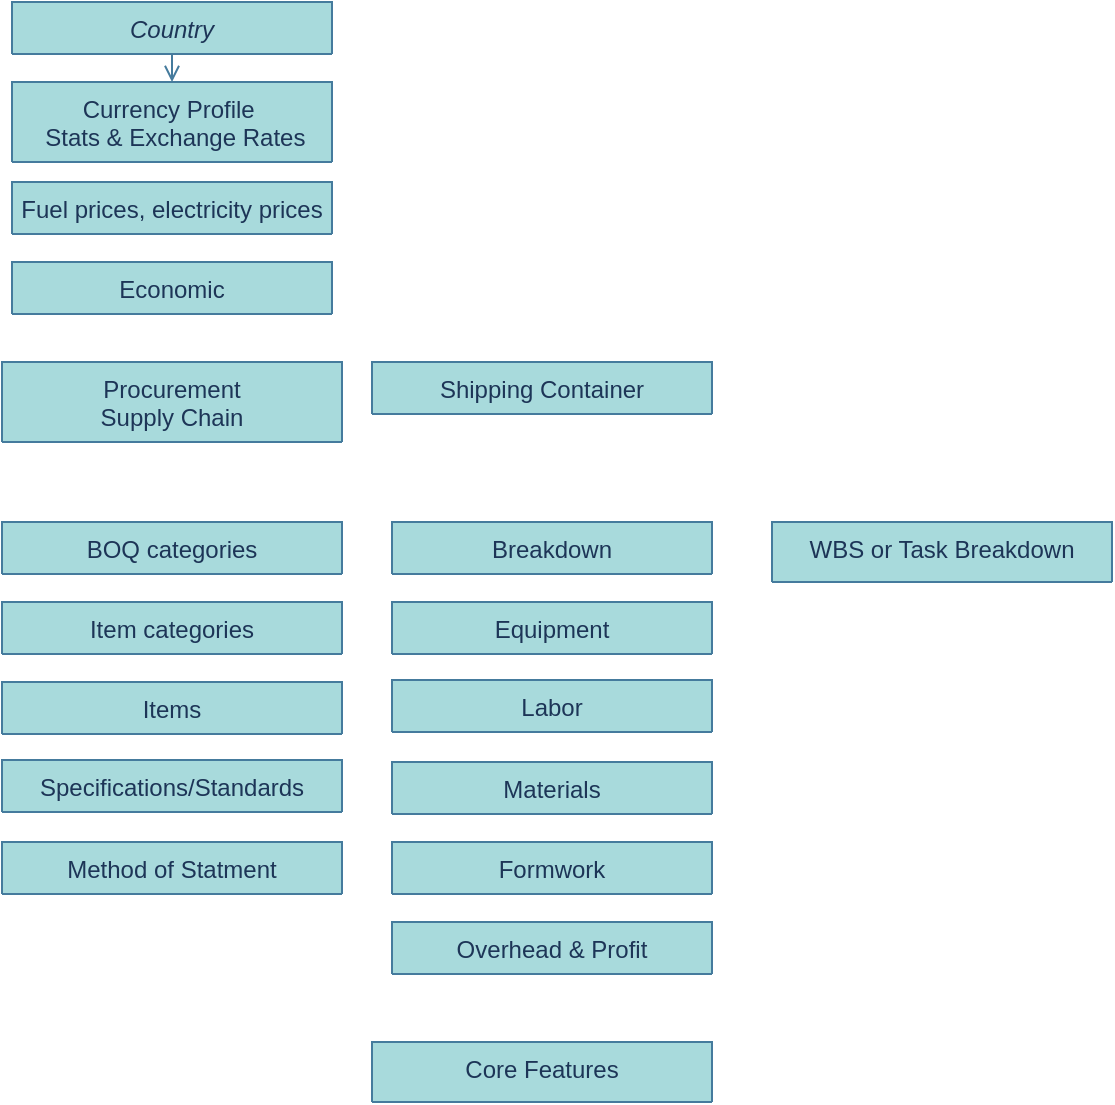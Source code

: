 <mxfile version="27.0.6">
  <diagram id="C5RBs43oDa-KdzZeNtuy" name="Page-1">
    <mxGraphModel dx="768" dy="675" grid="1" gridSize="10" guides="1" tooltips="1" connect="1" arrows="1" fold="1" page="1" pageScale="1" pageWidth="827" pageHeight="1169" math="0" shadow="0" adaptiveColors="auto">
      <root>
        <mxCell id="WIyWlLk6GJQsqaUBKTNV-0" />
        <mxCell id="WIyWlLk6GJQsqaUBKTNV-1" parent="WIyWlLk6GJQsqaUBKTNV-0" />
        <mxCell id="zkfFHV4jXpPFQw0GAbJ--0" value="Country" style="swimlane;fontStyle=2;align=center;verticalAlign=top;childLayout=stackLayout;horizontal=1;startSize=26;horizontalStack=0;resizeParent=1;resizeLast=0;collapsible=1;marginBottom=0;rounded=0;shadow=0;strokeWidth=1;labelBackgroundColor=none;fillColor=#A8DADC;strokeColor=#457B9D;fontColor=#1D3557;" parent="WIyWlLk6GJQsqaUBKTNV-1" vertex="1" collapsed="1">
          <mxGeometry x="10" y="20" width="160" height="26" as="geometry">
            <mxRectangle x="10" y="20" width="160" height="164" as="alternateBounds" />
          </mxGeometry>
        </mxCell>
        <mxCell id="zkfFHV4jXpPFQw0GAbJ--1" value="Counrty" style="text;align=left;verticalAlign=top;spacingLeft=4;spacingRight=4;overflow=hidden;rotatable=0;points=[[0,0.5],[1,0.5]];portConstraint=eastwest;labelBackgroundColor=none;fontColor=#1D3557;" parent="zkfFHV4jXpPFQw0GAbJ--0" vertex="1">
          <mxGeometry y="26" width="160" height="26" as="geometry" />
        </mxCell>
        <mxCell id="zkfFHV4jXpPFQw0GAbJ--2" value="Currency" style="text;align=left;verticalAlign=top;spacingLeft=4;spacingRight=4;overflow=hidden;rotatable=0;points=[[0,0.5],[1,0.5]];portConstraint=eastwest;rounded=0;shadow=0;html=0;labelBackgroundColor=none;fontColor=#1D3557;" parent="zkfFHV4jXpPFQw0GAbJ--0" vertex="1">
          <mxGeometry y="52" width="160" height="26" as="geometry" />
        </mxCell>
        <mxCell id="zkfFHV4jXpPFQw0GAbJ--6" value="Method of Statment" style="swimlane;fontStyle=0;align=center;verticalAlign=top;childLayout=stackLayout;horizontal=1;startSize=26;horizontalStack=0;resizeParent=1;resizeLast=0;collapsible=1;marginBottom=0;rounded=0;shadow=0;strokeWidth=1;labelBackgroundColor=none;fillColor=#A8DADC;strokeColor=#457B9D;fontColor=#1D3557;" parent="WIyWlLk6GJQsqaUBKTNV-1" vertex="1" collapsed="1">
          <mxGeometry x="5" y="440" width="170" height="26" as="geometry">
            <mxRectangle x="430" y="520" width="160" height="138" as="alternateBounds" />
          </mxGeometry>
        </mxCell>
        <mxCell id="zkfFHV4jXpPFQw0GAbJ--13" value="Shipping Container" style="swimlane;fontStyle=0;align=center;verticalAlign=top;childLayout=stackLayout;horizontal=1;startSize=26;horizontalStack=0;resizeParent=1;resizeLast=0;collapsible=1;marginBottom=0;rounded=0;shadow=0;strokeWidth=1;labelBackgroundColor=none;fillColor=#A8DADC;strokeColor=#457B9D;fontColor=#1D3557;" parent="WIyWlLk6GJQsqaUBKTNV-1" vertex="1" collapsed="1">
          <mxGeometry x="190" y="200" width="170" height="26" as="geometry">
            <mxRectangle x="60" y="320" width="160" height="70" as="alternateBounds" />
          </mxGeometry>
        </mxCell>
        <mxCell id="zkfFHV4jXpPFQw0GAbJ--14" value="Shipping Container Dimensions" style="text;align=left;verticalAlign=top;spacingLeft=4;spacingRight=4;overflow=hidden;rotatable=0;points=[[0,0.5],[1,0.5]];portConstraint=eastwest;labelBackgroundColor=none;fontColor=#1D3557;" parent="zkfFHV4jXpPFQw0GAbJ--13" vertex="1">
          <mxGeometry y="26" width="160" height="26" as="geometry" />
        </mxCell>
        <mxCell id="zkfFHV4jXpPFQw0GAbJ--17" value="Currency Profile &#xa; Stats &amp; Exchange Rates" style="swimlane;fontStyle=0;align=center;verticalAlign=top;childLayout=stackLayout;horizontal=1;startSize=40;horizontalStack=0;resizeParent=1;resizeLast=0;collapsible=1;marginBottom=0;rounded=0;shadow=0;strokeWidth=1;labelBackgroundColor=none;fillColor=#A8DADC;strokeColor=#457B9D;fontColor=#1D3557;" parent="WIyWlLk6GJQsqaUBKTNV-1" vertex="1" collapsed="1">
          <mxGeometry x="10" y="60" width="160" height="40" as="geometry">
            <mxRectangle x="500" y="30" width="250" height="320" as="alternateBounds" />
          </mxGeometry>
        </mxCell>
        <mxCell id="zkfFHV4jXpPFQw0GAbJ--19" value="Currency" style="text;align=left;verticalAlign=top;spacingLeft=4;spacingRight=4;overflow=hidden;rotatable=0;points=[[0,0.5],[1,0.5]];portConstraint=eastwest;rounded=0;shadow=0;html=0;labelBackgroundColor=none;fontColor=#1D3557;" parent="zkfFHV4jXpPFQw0GAbJ--17" vertex="1">
          <mxGeometry y="26" width="250" height="26" as="geometry" />
        </mxCell>
        <mxCell id="zkfFHV4jXpPFQw0GAbJ--20" value="ISO Code" style="text;align=left;verticalAlign=top;spacingLeft=4;spacingRight=4;overflow=hidden;rotatable=0;points=[[0,0.5],[1,0.5]];portConstraint=eastwest;rounded=0;shadow=0;html=0;labelBackgroundColor=none;fontColor=#1D3557;" parent="zkfFHV4jXpPFQw0GAbJ--17" vertex="1">
          <mxGeometry y="52" width="250" height="26" as="geometry" />
        </mxCell>
        <mxCell id="zkfFHV4jXpPFQw0GAbJ--21" value="Symbol" style="text;align=left;verticalAlign=top;spacingLeft=4;spacingRight=4;overflow=hidden;rotatable=0;points=[[0,0.5],[1,0.5]];portConstraint=eastwest;rounded=0;shadow=0;html=0;labelBackgroundColor=none;fontColor=#1D3557;" parent="zkfFHV4jXpPFQw0GAbJ--17" vertex="1">
          <mxGeometry y="78" width="250" height="26" as="geometry" />
        </mxCell>
        <mxCell id="zkfFHV4jXpPFQw0GAbJ--22" value="Minor Unit" style="text;align=left;verticalAlign=top;spacingLeft=4;spacingRight=4;overflow=hidden;rotatable=0;points=[[0,0.5],[1,0.5]];portConstraint=eastwest;rounded=0;shadow=0;html=0;labelBackgroundColor=none;fontColor=#1D3557;" parent="zkfFHV4jXpPFQw0GAbJ--17" vertex="1">
          <mxGeometry y="104" width="250" height="26" as="geometry" />
        </mxCell>
        <mxCell id="zkfFHV4jXpPFQw0GAbJ--24" value="Minor Unit Symbol" style="text;align=left;verticalAlign=top;spacingLeft=4;spacingRight=4;overflow=hidden;rotatable=0;points=[[0,0.5],[1,0.5]];portConstraint=eastwest;labelBackgroundColor=none;fontColor=#1D3557;" parent="zkfFHV4jXpPFQw0GAbJ--17" vertex="1">
          <mxGeometry y="130" width="250" height="26" as="geometry" />
        </mxCell>
        <mxCell id="zkfFHV4jXpPFQw0GAbJ--26" value="" style="endArrow=open;shadow=0;strokeWidth=1;rounded=0;curved=0;endFill=1;edgeStyle=elbowEdgeStyle;elbow=vertical;labelBackgroundColor=none;fontColor=default;strokeColor=#457B9D;" parent="WIyWlLk6GJQsqaUBKTNV-1" source="zkfFHV4jXpPFQw0GAbJ--0" target="zkfFHV4jXpPFQw0GAbJ--17" edge="1">
          <mxGeometry x="0.5" y="41" relative="1" as="geometry">
            <mxPoint x="380" y="192" as="sourcePoint" />
            <mxPoint x="540" y="192" as="targetPoint" />
            <mxPoint x="-40" y="32" as="offset" />
          </mxGeometry>
        </mxCell>
        <mxCell id="aaRjvadRW2Z5je6XpcE3-6" value="Item categories" style="swimlane;fontStyle=0;align=center;verticalAlign=top;childLayout=stackLayout;horizontal=1;startSize=26;horizontalStack=0;resizeParent=1;resizeLast=0;collapsible=1;marginBottom=0;rounded=0;shadow=0;strokeWidth=1;labelBackgroundColor=none;fillColor=#A8DADC;strokeColor=#457B9D;fontColor=#1D3557;" vertex="1" collapsed="1" parent="WIyWlLk6GJQsqaUBKTNV-1">
          <mxGeometry x="5" y="320" width="170" height="26" as="geometry">
            <mxRectangle x="30" y="480" width="200" height="360" as="alternateBounds" />
          </mxGeometry>
        </mxCell>
        <mxCell id="aaRjvadRW2Z5je6XpcE3-7" value="Demolition" style="text;align=left;verticalAlign=top;spacingLeft=4;spacingRight=4;overflow=hidden;rotatable=0;points=[[0,0.5],[1,0.5]];portConstraint=eastwest;labelBackgroundColor=none;fontColor=#1D3557;" vertex="1" parent="aaRjvadRW2Z5je6XpcE3-6">
          <mxGeometry y="26" width="200" height="26" as="geometry" />
        </mxCell>
        <mxCell id="aaRjvadRW2Z5je6XpcE3-8" value="Site Clearance" style="text;align=left;verticalAlign=top;spacingLeft=4;spacingRight=4;overflow=hidden;rotatable=0;points=[[0,0.5],[1,0.5]];portConstraint=eastwest;labelBackgroundColor=none;fontColor=#1D3557;" vertex="1" parent="aaRjvadRW2Z5je6XpcE3-6">
          <mxGeometry y="52" width="200" height="26" as="geometry" />
        </mxCell>
        <mxCell id="aaRjvadRW2Z5je6XpcE3-9" value="In Situ Concrete" style="text;align=left;verticalAlign=top;spacingLeft=4;spacingRight=4;overflow=hidden;rotatable=0;points=[[0,0.5],[1,0.5]];portConstraint=eastwest;labelBackgroundColor=none;fontColor=#1D3557;" vertex="1" parent="aaRjvadRW2Z5je6XpcE3-6">
          <mxGeometry y="78" width="200" height="26" as="geometry" />
        </mxCell>
        <mxCell id="aaRjvadRW2Z5je6XpcE3-10" value="Concrete Ancillaries" style="text;align=left;verticalAlign=top;spacingLeft=4;spacingRight=4;overflow=hidden;rotatable=0;points=[[0,0.5],[1,0.5]];portConstraint=eastwest;labelBackgroundColor=none;fontColor=#1D3557;" vertex="1" parent="aaRjvadRW2Z5je6XpcE3-6">
          <mxGeometry y="104" width="200" height="26" as="geometry" />
        </mxCell>
        <mxCell id="aaRjvadRW2Z5je6XpcE3-11" value="Precast Concrete" style="text;align=left;verticalAlign=top;spacingLeft=4;spacingRight=4;overflow=hidden;rotatable=0;points=[[0,0.5],[1,0.5]];portConstraint=eastwest;labelBackgroundColor=none;fontColor=#1D3557;" vertex="1" parent="aaRjvadRW2Z5je6XpcE3-6">
          <mxGeometry y="130" width="200" height="26" as="geometry" />
        </mxCell>
        <mxCell id="aaRjvadRW2Z5je6XpcE3-12" value="Pipework - Pipes" style="text;align=left;verticalAlign=top;spacingLeft=4;spacingRight=4;overflow=hidden;rotatable=0;points=[[0,0.5],[1,0.5]];portConstraint=eastwest;labelBackgroundColor=none;fontColor=#1D3557;" vertex="1" parent="aaRjvadRW2Z5je6XpcE3-6">
          <mxGeometry y="156" width="200" height="26" as="geometry" />
        </mxCell>
        <mxCell id="aaRjvadRW2Z5je6XpcE3-13" value="Pipework - Fittings and Valves" style="text;align=left;verticalAlign=top;spacingLeft=4;spacingRight=4;overflow=hidden;rotatable=0;points=[[0,0.5],[1,0.5]];portConstraint=eastwest;labelBackgroundColor=none;fontColor=#1D3557;" vertex="1" parent="aaRjvadRW2Z5je6XpcE3-6">
          <mxGeometry y="182" width="200" height="26" as="geometry" />
        </mxCell>
        <mxCell id="aaRjvadRW2Z5je6XpcE3-14" value="Breakdown" style="swimlane;fontStyle=0;align=center;verticalAlign=top;childLayout=stackLayout;horizontal=1;startSize=26;horizontalStack=0;resizeParent=1;resizeLast=0;collapsible=1;marginBottom=0;rounded=0;shadow=0;strokeWidth=1;labelBackgroundColor=none;fillColor=#A8DADC;strokeColor=#457B9D;fontColor=#1D3557;" vertex="1" collapsed="1" parent="WIyWlLk6GJQsqaUBKTNV-1">
          <mxGeometry x="200" y="280" width="160" height="26" as="geometry">
            <mxRectangle x="600" y="480" width="200" height="360" as="alternateBounds" />
          </mxGeometry>
        </mxCell>
        <mxCell id="aaRjvadRW2Z5je6XpcE3-15" value="التكلفة المباشرة" style="text;align=left;verticalAlign=top;spacingLeft=4;spacingRight=4;overflow=hidden;rotatable=0;points=[[0,0.5],[1,0.5]];portConstraint=eastwest;labelBackgroundColor=none;fontColor=#1D3557;" vertex="1" parent="aaRjvadRW2Z5je6XpcE3-14">
          <mxGeometry y="26" width="200" height="26" as="geometry" />
        </mxCell>
        <mxCell id="aaRjvadRW2Z5je6XpcE3-16" value="التكلفة الغير مباشرة" style="text;align=left;verticalAlign=top;spacingLeft=4;spacingRight=4;overflow=hidden;rotatable=0;points=[[0,0.5],[1,0.5]];portConstraint=eastwest;labelBackgroundColor=none;fontColor=#1D3557;" vertex="1" parent="aaRjvadRW2Z5je6XpcE3-14">
          <mxGeometry y="52" width="200" height="26" as="geometry" />
        </mxCell>
        <mxCell id="aaRjvadRW2Z5je6XpcE3-17" value="المخاطر" style="text;align=left;verticalAlign=top;spacingLeft=4;spacingRight=4;overflow=hidden;rotatable=0;points=[[0,0.5],[1,0.5]];portConstraint=eastwest;labelBackgroundColor=none;fontColor=#1D3557;" vertex="1" parent="aaRjvadRW2Z5je6XpcE3-14">
          <mxGeometry y="78" width="200" height="26" as="geometry" />
        </mxCell>
        <mxCell id="aaRjvadRW2Z5je6XpcE3-18" value="الارباح" style="text;align=left;verticalAlign=top;spacingLeft=4;spacingRight=4;overflow=hidden;rotatable=0;points=[[0,0.5],[1,0.5]];portConstraint=eastwest;labelBackgroundColor=none;fontColor=#1D3557;" vertex="1" parent="aaRjvadRW2Z5je6XpcE3-14">
          <mxGeometry y="104" width="200" height="26" as="geometry" />
        </mxCell>
        <mxCell id="aaRjvadRW2Z5je6XpcE3-19" value="الضرائب والاستقطاعات" style="text;align=left;verticalAlign=top;spacingLeft=4;spacingRight=4;overflow=hidden;rotatable=0;points=[[0,0.5],[1,0.5]];portConstraint=eastwest;labelBackgroundColor=none;fontColor=#1D3557;" vertex="1" parent="aaRjvadRW2Z5je6XpcE3-14">
          <mxGeometry y="130" width="200" height="26" as="geometry" />
        </mxCell>
        <mxCell id="aaRjvadRW2Z5je6XpcE3-23" value="Items" style="swimlane;fontStyle=0;align=center;verticalAlign=top;childLayout=stackLayout;horizontal=1;startSize=26;horizontalStack=0;resizeParent=1;resizeLast=0;collapsible=1;marginBottom=0;rounded=0;shadow=0;strokeWidth=1;labelBackgroundColor=none;fillColor=#A8DADC;strokeColor=#457B9D;fontColor=#1D3557;" vertex="1" collapsed="1" parent="WIyWlLk6GJQsqaUBKTNV-1">
          <mxGeometry x="5" y="360" width="170" height="26" as="geometry">
            <mxRectangle x="245" y="480" width="160" height="150" as="alternateBounds" />
          </mxGeometry>
        </mxCell>
        <mxCell id="aaRjvadRW2Z5je6XpcE3-57" value="Item Number" style="text;align=left;verticalAlign=top;spacingLeft=4;spacingRight=4;overflow=hidden;rotatable=0;points=[[0,0.5],[1,0.5]];portConstraint=eastwest;labelBackgroundColor=none;fontColor=#1D3557;" vertex="1" parent="aaRjvadRW2Z5je6XpcE3-23">
          <mxGeometry y="26" width="160" height="26" as="geometry" />
        </mxCell>
        <mxCell id="aaRjvadRW2Z5je6XpcE3-58" value="Description" style="text;align=left;verticalAlign=top;spacingLeft=4;spacingRight=4;overflow=hidden;rotatable=0;points=[[0,0.5],[1,0.5]];portConstraint=eastwest;labelBackgroundColor=none;fontColor=#1D3557;" vertex="1" parent="aaRjvadRW2Z5je6XpcE3-23">
          <mxGeometry y="52" width="160" height="26" as="geometry" />
        </mxCell>
        <mxCell id="aaRjvadRW2Z5je6XpcE3-59" value="Unit of Measure" style="text;align=left;verticalAlign=top;spacingLeft=4;spacingRight=4;overflow=hidden;rotatable=0;points=[[0,0.5],[1,0.5]];portConstraint=eastwest;labelBackgroundColor=none;fontColor=#1D3557;" vertex="1" parent="aaRjvadRW2Z5je6XpcE3-23">
          <mxGeometry y="78" width="160" height="26" as="geometry" />
        </mxCell>
        <mxCell id="aaRjvadRW2Z5je6XpcE3-25" value="Fuel prices, electricity prices" style="swimlane;fontStyle=0;align=center;verticalAlign=top;childLayout=stackLayout;horizontal=1;startSize=26;horizontalStack=0;resizeParent=1;resizeLast=0;collapsible=1;marginBottom=0;rounded=0;shadow=0;strokeWidth=1;labelBackgroundColor=none;fillColor=#A8DADC;strokeColor=#457B9D;fontColor=#1D3557;" vertex="1" collapsed="1" parent="WIyWlLk6GJQsqaUBKTNV-1">
          <mxGeometry x="10" y="110" width="160" height="26" as="geometry">
            <mxRectangle x="490" y="20" width="220" height="190" as="alternateBounds" />
          </mxGeometry>
        </mxCell>
        <mxCell id="aaRjvadRW2Z5je6XpcE3-26" value="Gasoline prices" style="text;align=left;verticalAlign=top;spacingLeft=4;spacingRight=4;overflow=hidden;rotatable=0;points=[[0,0.5],[1,0.5]];portConstraint=eastwest;labelBackgroundColor=none;fontColor=#1D3557;" vertex="1" parent="aaRjvadRW2Z5je6XpcE3-25">
          <mxGeometry y="26" width="220" height="26" as="geometry" />
        </mxCell>
        <mxCell id="aaRjvadRW2Z5je6XpcE3-27" value="Diesel prices" style="text;align=left;verticalAlign=top;spacingLeft=4;spacingRight=4;overflow=hidden;rotatable=0;points=[[0,0.5],[1,0.5]];portConstraint=eastwest;labelBackgroundColor=none;fontColor=#1D3557;" vertex="1" parent="aaRjvadRW2Z5je6XpcE3-25">
          <mxGeometry y="52" width="220" height="26" as="geometry" />
        </mxCell>
        <mxCell id="aaRjvadRW2Z5je6XpcE3-28" value="Kerosene prices" style="text;align=left;verticalAlign=top;spacingLeft=4;spacingRight=4;overflow=hidden;rotatable=0;points=[[0,0.5],[1,0.5]];portConstraint=eastwest;labelBackgroundColor=none;fontColor=#1D3557;" vertex="1" parent="aaRjvadRW2Z5je6XpcE3-25">
          <mxGeometry y="78" width="220" height="26" as="geometry" />
        </mxCell>
        <mxCell id="aaRjvadRW2Z5je6XpcE3-29" value="Gasoline prices" style="text;align=left;verticalAlign=top;spacingLeft=4;spacingRight=4;overflow=hidden;rotatable=0;points=[[0,0.5],[1,0.5]];portConstraint=eastwest;labelBackgroundColor=none;fontColor=#1D3557;" vertex="1" parent="aaRjvadRW2Z5je6XpcE3-25">
          <mxGeometry y="104" width="220" height="26" as="geometry" />
        </mxCell>
        <mxCell id="aaRjvadRW2Z5je6XpcE3-30" value="Electricity prices per kWh - Households" style="text;align=left;verticalAlign=top;spacingLeft=4;spacingRight=4;overflow=hidden;rotatable=0;points=[[0,0.5],[1,0.5]];portConstraint=eastwest;labelBackgroundColor=none;fontColor=#1D3557;" vertex="1" parent="aaRjvadRW2Z5je6XpcE3-25">
          <mxGeometry y="130" width="220" height="26" as="geometry" />
        </mxCell>
        <mxCell id="aaRjvadRW2Z5je6XpcE3-31" value="Electricity prices per kWh - Business" style="text;align=left;verticalAlign=top;spacingLeft=4;spacingRight=4;overflow=hidden;rotatable=0;points=[[0,0.5],[1,0.5]];portConstraint=eastwest;labelBackgroundColor=none;fontColor=#1D3557;" vertex="1" parent="aaRjvadRW2Z5je6XpcE3-25">
          <mxGeometry y="156" width="220" height="26" as="geometry" />
        </mxCell>
        <mxCell id="aaRjvadRW2Z5je6XpcE3-32" value="Economic" style="swimlane;fontStyle=0;align=center;verticalAlign=top;childLayout=stackLayout;horizontal=1;startSize=26;horizontalStack=0;resizeParent=1;resizeLast=0;collapsible=1;marginBottom=0;rounded=0;shadow=0;strokeWidth=1;labelBackgroundColor=none;fillColor=#A8DADC;strokeColor=#457B9D;fontColor=#1D3557;" vertex="1" collapsed="1" parent="WIyWlLk6GJQsqaUBKTNV-1">
          <mxGeometry x="10" y="150" width="160" height="26" as="geometry">
            <mxRectangle x="190" y="60" width="160" height="160" as="alternateBounds" />
          </mxGeometry>
        </mxCell>
        <mxCell id="aaRjvadRW2Z5je6XpcE3-33" value="investing" style="text;align=left;verticalAlign=top;spacingLeft=4;spacingRight=4;overflow=hidden;rotatable=0;points=[[0,0.5],[1,0.5]];portConstraint=eastwest;labelBackgroundColor=none;fontColor=#1D3557;" vertex="1" parent="aaRjvadRW2Z5je6XpcE3-32">
          <mxGeometry y="26" width="160" height="26" as="geometry" />
        </mxCell>
        <mxCell id="aaRjvadRW2Z5je6XpcE3-34" value="معدلات الفائدة" style="text;align=left;verticalAlign=top;spacingLeft=4;spacingRight=4;overflow=hidden;rotatable=0;points=[[0,0.5],[1,0.5]];portConstraint=eastwest;labelBackgroundColor=none;fontColor=#1D3557;" vertex="1" parent="aaRjvadRW2Z5je6XpcE3-32">
          <mxGeometry y="52" width="160" height="26" as="geometry" />
        </mxCell>
        <mxCell id="aaRjvadRW2Z5je6XpcE3-35" value=" Inflation Rates" style="text;align=left;verticalAlign=top;spacingLeft=4;spacingRight=4;overflow=hidden;rotatable=0;points=[[0,0.5],[1,0.5]];portConstraint=eastwest;labelBackgroundColor=none;fontColor=#1D3557;" vertex="1" parent="aaRjvadRW2Z5je6XpcE3-32">
          <mxGeometry y="78" width="160" height="26" as="geometry" />
        </mxCell>
        <mxCell id="aaRjvadRW2Z5je6XpcE3-36" value="الذهب" style="text;align=left;verticalAlign=top;spacingLeft=4;spacingRight=4;overflow=hidden;rotatable=0;points=[[0,0.5],[1,0.5]];portConstraint=eastwest;labelBackgroundColor=none;fontColor=#1D3557;" vertex="1" parent="aaRjvadRW2Z5je6XpcE3-32">
          <mxGeometry y="104" width="160" height="26" as="geometry" />
        </mxCell>
        <mxCell id="aaRjvadRW2Z5je6XpcE3-37" value="Equipment" style="swimlane;fontStyle=0;align=center;verticalAlign=top;childLayout=stackLayout;horizontal=1;startSize=26;horizontalStack=0;resizeParent=1;resizeLast=0;collapsible=1;marginBottom=0;rounded=0;shadow=0;strokeWidth=1;labelBackgroundColor=none;fillColor=#A8DADC;strokeColor=#457B9D;fontColor=#1D3557;" vertex="1" collapsed="1" parent="WIyWlLk6GJQsqaUBKTNV-1">
          <mxGeometry x="200" y="320" width="160" height="26" as="geometry">
            <mxRectangle x="280" y="330" width="160" height="70" as="alternateBounds" />
          </mxGeometry>
        </mxCell>
        <mxCell id="aaRjvadRW2Z5je6XpcE3-39" value="Formwork" style="swimlane;fontStyle=0;align=center;verticalAlign=top;childLayout=stackLayout;horizontal=1;startSize=26;horizontalStack=0;resizeParent=1;resizeLast=0;collapsible=1;marginBottom=0;rounded=0;shadow=0;strokeWidth=1;labelBackgroundColor=none;fillColor=#A8DADC;strokeColor=#457B9D;fontColor=#1D3557;" vertex="1" collapsed="1" parent="WIyWlLk6GJQsqaUBKTNV-1">
          <mxGeometry x="200" y="440" width="160" height="26" as="geometry">
            <mxRectangle x="460" y="290" width="160" height="70" as="alternateBounds" />
          </mxGeometry>
        </mxCell>
        <mxCell id="aaRjvadRW2Z5je6XpcE3-40" value="Labor" style="swimlane;fontStyle=0;align=center;verticalAlign=top;childLayout=stackLayout;horizontal=1;startSize=26;horizontalStack=0;resizeParent=1;resizeLast=0;collapsible=1;marginBottom=0;rounded=0;shadow=0;strokeWidth=1;labelBackgroundColor=none;fillColor=#A8DADC;strokeColor=#457B9D;fontColor=#1D3557;" vertex="1" collapsed="1" parent="WIyWlLk6GJQsqaUBKTNV-1">
          <mxGeometry x="200" y="359" width="160" height="26" as="geometry">
            <mxRectangle x="600" y="560" width="160" height="70" as="alternateBounds" />
          </mxGeometry>
        </mxCell>
        <mxCell id="aaRjvadRW2Z5je6XpcE3-41" value="Materials" style="swimlane;fontStyle=0;align=center;verticalAlign=top;childLayout=stackLayout;horizontal=1;startSize=26;horizontalStack=0;resizeParent=1;resizeLast=0;collapsible=1;marginBottom=0;rounded=0;shadow=0;strokeWidth=1;labelBackgroundColor=none;fillColor=#A8DADC;strokeColor=#457B9D;fontColor=#1D3557;" vertex="1" collapsed="1" parent="WIyWlLk6GJQsqaUBKTNV-1">
          <mxGeometry x="200" y="400" width="160" height="26" as="geometry">
            <mxRectangle x="600" y="560" width="160" height="70" as="alternateBounds" />
          </mxGeometry>
        </mxCell>
        <mxCell id="aaRjvadRW2Z5je6XpcE3-42" value="Overhead &amp; Profit&#xa;&#xa;&#xa;&#xa;&#xa;&#xa;" style="swimlane;fontStyle=0;align=center;verticalAlign=top;childLayout=stackLayout;horizontal=1;startSize=26;horizontalStack=0;resizeParent=1;resizeLast=0;collapsible=1;marginBottom=0;rounded=0;shadow=0;strokeWidth=1;labelBackgroundColor=none;fillColor=#A8DADC;strokeColor=#457B9D;fontColor=#1D3557;" vertex="1" collapsed="1" parent="WIyWlLk6GJQsqaUBKTNV-1">
          <mxGeometry x="200" y="480" width="160" height="26" as="geometry">
            <mxRectangle x="600" y="560" width="160" height="70" as="alternateBounds" />
          </mxGeometry>
        </mxCell>
        <mxCell id="aaRjvadRW2Z5je6XpcE3-43" value="Specifications/Standards" style="swimlane;fontStyle=0;align=center;verticalAlign=top;childLayout=stackLayout;horizontal=1;startSize=26;horizontalStack=0;resizeParent=1;resizeLast=0;collapsible=1;marginBottom=0;rounded=0;shadow=0;strokeWidth=1;labelBackgroundColor=none;fillColor=#A8DADC;strokeColor=#457B9D;fontColor=#1D3557;" vertex="1" collapsed="1" parent="WIyWlLk6GJQsqaUBKTNV-1">
          <mxGeometry x="5" y="399" width="170" height="26" as="geometry">
            <mxRectangle x="430" y="480" width="160" height="138" as="alternateBounds" />
          </mxGeometry>
        </mxCell>
        <mxCell id="aaRjvadRW2Z5je6XpcE3-44" value="References to drawings or codes." style="text;align=left;verticalAlign=top;spacingLeft=4;spacingRight=4;overflow=hidden;rotatable=0;points=[[0,0.5],[1,0.5]];portConstraint=eastwest;labelBackgroundColor=none;fontColor=#1D3557;" vertex="1" parent="aaRjvadRW2Z5je6XpcE3-43">
          <mxGeometry y="26" width="160" height="26" as="geometry" />
        </mxCell>
        <mxCell id="aaRjvadRW2Z5je6XpcE3-45" value="Procurement &#xa;Supply Chain" style="swimlane;fontStyle=0;align=center;verticalAlign=top;childLayout=stackLayout;horizontal=1;startSize=40;horizontalStack=0;resizeParent=1;resizeLast=0;collapsible=1;marginBottom=0;rounded=0;shadow=0;strokeWidth=1;labelBackgroundColor=none;fillColor=#A8DADC;strokeColor=#457B9D;fontColor=#1D3557;" vertex="1" collapsed="1" parent="WIyWlLk6GJQsqaUBKTNV-1">
          <mxGeometry x="5" y="200" width="170" height="40" as="geometry">
            <mxRectangle x="290" y="260" width="160" height="240" as="alternateBounds" />
          </mxGeometry>
        </mxCell>
        <mxCell id="aaRjvadRW2Z5je6XpcE3-46" value="Item Code / SKU" style="text;align=left;verticalAlign=top;spacingLeft=4;spacingRight=4;overflow=hidden;rotatable=0;points=[[0,0.5],[1,0.5]];portConstraint=eastwest;labelBackgroundColor=none;fontColor=#1D3557;" vertex="1" parent="aaRjvadRW2Z5je6XpcE3-45">
          <mxGeometry y="40" width="160" height="26" as="geometry" />
        </mxCell>
        <mxCell id="aaRjvadRW2Z5je6XpcE3-47" value="Item Name" style="text;align=left;verticalAlign=top;spacingLeft=4;spacingRight=4;overflow=hidden;rotatable=0;points=[[0,0.5],[1,0.5]];portConstraint=eastwest;labelBackgroundColor=none;fontColor=#1D3557;" vertex="1" parent="aaRjvadRW2Z5je6XpcE3-45">
          <mxGeometry y="66" width="160" height="26" as="geometry" />
        </mxCell>
        <mxCell id="aaRjvadRW2Z5je6XpcE3-48" value="Specifications" style="text;align=left;verticalAlign=top;spacingLeft=4;spacingRight=4;overflow=hidden;rotatable=0;points=[[0,0.5],[1,0.5]];portConstraint=eastwest;labelBackgroundColor=none;fontColor=#1D3557;" vertex="1" parent="aaRjvadRW2Z5je6XpcE3-45">
          <mxGeometry y="92" width="160" height="26" as="geometry" />
        </mxCell>
        <mxCell id="aaRjvadRW2Z5je6XpcE3-49" value="Unit Price" style="text;align=left;verticalAlign=top;spacingLeft=4;spacingRight=4;overflow=hidden;rotatable=0;points=[[0,0.5],[1,0.5]];portConstraint=eastwest;labelBackgroundColor=none;fontColor=#1D3557;" vertex="1" parent="aaRjvadRW2Z5je6XpcE3-45">
          <mxGeometry y="118" width="160" height="26" as="geometry" />
        </mxCell>
        <mxCell id="aaRjvadRW2Z5je6XpcE3-51" value="WBS or Task Breakdown" style="swimlane;fontStyle=0;align=center;verticalAlign=top;childLayout=stackLayout;horizontal=1;startSize=30;horizontalStack=0;resizeParent=1;resizeLast=0;collapsible=1;marginBottom=0;rounded=0;shadow=0;strokeWidth=1;labelBackgroundColor=none;fillColor=#A8DADC;strokeColor=#457B9D;fontColor=#1D3557;" vertex="1" collapsed="1" parent="WIyWlLk6GJQsqaUBKTNV-1">
          <mxGeometry x="390" y="280" width="170" height="30" as="geometry">
            <mxRectangle x="480" y="270" width="160" height="240" as="alternateBounds" />
          </mxGeometry>
        </mxCell>
        <mxCell id="aaRjvadRW2Z5je6XpcE3-52" value="Duration" style="text;align=left;verticalAlign=top;spacingLeft=4;spacingRight=4;overflow=hidden;rotatable=0;points=[[0,0.5],[1,0.5]];portConstraint=eastwest;labelBackgroundColor=none;fontColor=#1D3557;" vertex="1" parent="aaRjvadRW2Z5je6XpcE3-51">
          <mxGeometry y="30" width="160" height="26" as="geometry" />
        </mxCell>
        <mxCell id="aaRjvadRW2Z5je6XpcE3-53" value="Resources Assigned" style="text;align=left;verticalAlign=top;spacingLeft=4;spacingRight=4;overflow=hidden;rotatable=0;points=[[0,0.5],[1,0.5]];portConstraint=eastwest;labelBackgroundColor=none;fontColor=#1D3557;" vertex="1" parent="aaRjvadRW2Z5je6XpcE3-51">
          <mxGeometry y="56" width="160" height="26" as="geometry" />
        </mxCell>
        <mxCell id="aaRjvadRW2Z5je6XpcE3-54" value="Dependencies / Predecessors" style="text;align=left;verticalAlign=top;spacingLeft=4;spacingRight=4;overflow=hidden;rotatable=0;points=[[0,0.5],[1,0.5]];portConstraint=eastwest;labelBackgroundColor=none;fontColor=#1D3557;" vertex="1" parent="aaRjvadRW2Z5je6XpcE3-51">
          <mxGeometry y="82" width="160" height="26" as="geometry" />
        </mxCell>
        <mxCell id="aaRjvadRW2Z5je6XpcE3-55" value="Deliverables" style="text;align=left;verticalAlign=top;spacingLeft=4;spacingRight=4;overflow=hidden;rotatable=0;points=[[0,0.5],[1,0.5]];portConstraint=eastwest;labelBackgroundColor=none;fontColor=#1D3557;" vertex="1" parent="aaRjvadRW2Z5je6XpcE3-51">
          <mxGeometry y="108" width="160" height="26" as="geometry" />
        </mxCell>
        <mxCell id="aaRjvadRW2Z5je6XpcE3-56" value="Task Breakdown" style="text;align=left;verticalAlign=top;spacingLeft=4;spacingRight=4;overflow=hidden;rotatable=0;points=[[0,0.5],[1,0.5]];portConstraint=eastwest;labelBackgroundColor=none;fontColor=#1D3557;" vertex="1" parent="aaRjvadRW2Z5je6XpcE3-51">
          <mxGeometry y="134" width="160" height="26" as="geometry" />
        </mxCell>
        <mxCell id="aaRjvadRW2Z5je6XpcE3-60" value="BOQ categories" style="swimlane;fontStyle=0;align=center;verticalAlign=top;childLayout=stackLayout;horizontal=1;startSize=26;horizontalStack=0;resizeParent=1;resizeLast=0;collapsible=1;marginBottom=0;rounded=0;shadow=0;strokeWidth=1;labelBackgroundColor=none;fillColor=#A8DADC;strokeColor=#457B9D;fontColor=#1D3557;" vertex="1" collapsed="1" parent="WIyWlLk6GJQsqaUBKTNV-1">
          <mxGeometry x="5" y="280" width="170" height="26" as="geometry">
            <mxRectangle x="50" y="572" width="200" height="360" as="alternateBounds" />
          </mxGeometry>
        </mxCell>
        <mxCell id="aaRjvadRW2Z5je6XpcE3-61" value="أعمال معمارية" style="text;align=left;verticalAlign=top;spacingLeft=4;spacingRight=4;overflow=hidden;rotatable=0;points=[[0,0.5],[1,0.5]];portConstraint=eastwest;labelBackgroundColor=none;fontColor=#1D3557;" vertex="1" parent="aaRjvadRW2Z5je6XpcE3-60">
          <mxGeometry y="26" width="200" height="26" as="geometry" />
        </mxCell>
        <mxCell id="aaRjvadRW2Z5je6XpcE3-62" value="أعمال إنشاءات" style="text;align=left;verticalAlign=top;spacingLeft=4;spacingRight=4;overflow=hidden;rotatable=0;points=[[0,0.5],[1,0.5]];portConstraint=eastwest;labelBackgroundColor=none;fontColor=#1D3557;" vertex="1" parent="aaRjvadRW2Z5je6XpcE3-60">
          <mxGeometry y="52" width="200" height="26" as="geometry" />
        </mxCell>
        <mxCell id="aaRjvadRW2Z5je6XpcE3-63" value="أعمال التشطيبات" style="text;align=left;verticalAlign=top;spacingLeft=4;spacingRight=4;overflow=hidden;rotatable=0;points=[[0,0.5],[1,0.5]];portConstraint=eastwest;labelBackgroundColor=none;fontColor=#1D3557;" vertex="1" parent="aaRjvadRW2Z5je6XpcE3-60">
          <mxGeometry y="78" width="200" height="26" as="geometry" />
        </mxCell>
        <mxCell id="aaRjvadRW2Z5je6XpcE3-64" value="أعمال صحى" style="text;align=left;verticalAlign=top;spacingLeft=4;spacingRight=4;overflow=hidden;rotatable=0;points=[[0,0.5],[1,0.5]];portConstraint=eastwest;labelBackgroundColor=none;fontColor=#1D3557;" vertex="1" parent="aaRjvadRW2Z5je6XpcE3-60">
          <mxGeometry y="104" width="200" height="26" as="geometry" />
        </mxCell>
        <mxCell id="aaRjvadRW2Z5je6XpcE3-65" value="أعمال الكهرباء" style="text;align=left;verticalAlign=top;spacingLeft=4;spacingRight=4;overflow=hidden;rotatable=0;points=[[0,0.5],[1,0.5]];portConstraint=eastwest;labelBackgroundColor=none;fontColor=#1D3557;" vertex="1" parent="aaRjvadRW2Z5je6XpcE3-60">
          <mxGeometry y="130" width="200" height="26" as="geometry" />
        </mxCell>
        <mxCell id="aaRjvadRW2Z5je6XpcE3-66" value="إلكتروميكانيكال" style="text;align=left;verticalAlign=top;spacingLeft=4;spacingRight=4;overflow=hidden;rotatable=0;points=[[0,0.5],[1,0.5]];portConstraint=eastwest;labelBackgroundColor=none;fontColor=#1D3557;" vertex="1" parent="aaRjvadRW2Z5je6XpcE3-60">
          <mxGeometry y="156" width="200" height="26" as="geometry" />
        </mxCell>
        <mxCell id="aaRjvadRW2Z5je6XpcE3-67" value="لاندسكيب" style="text;align=left;verticalAlign=top;spacingLeft=4;spacingRight=4;overflow=hidden;rotatable=0;points=[[0,0.5],[1,0.5]];portConstraint=eastwest;labelBackgroundColor=none;fontColor=#1D3557;" vertex="1" parent="aaRjvadRW2Z5je6XpcE3-60">
          <mxGeometry y="182" width="200" height="26" as="geometry" />
        </mxCell>
        <mxCell id="aaRjvadRW2Z5je6XpcE3-68" value="طرق" style="text;align=left;verticalAlign=top;spacingLeft=4;spacingRight=4;overflow=hidden;rotatable=0;points=[[0,0.5],[1,0.5]];portConstraint=eastwest;labelBackgroundColor=none;fontColor=#1D3557;" vertex="1" parent="aaRjvadRW2Z5je6XpcE3-60">
          <mxGeometry y="208" width="200" height="26" as="geometry" />
        </mxCell>
        <mxCell id="aaRjvadRW2Z5je6XpcE3-69" value="كبارى" style="text;align=left;verticalAlign=top;spacingLeft=4;spacingRight=4;overflow=hidden;rotatable=0;points=[[0,0.5],[1,0.5]];portConstraint=eastwest;labelBackgroundColor=none;fontColor=#1D3557;" vertex="1" parent="aaRjvadRW2Z5je6XpcE3-60">
          <mxGeometry y="234" width="200" height="26" as="geometry" />
        </mxCell>
        <mxCell id="aaRjvadRW2Z5je6XpcE3-70" value="أنفاق" style="text;align=left;verticalAlign=top;spacingLeft=4;spacingRight=4;overflow=hidden;rotatable=0;points=[[0,0.5],[1,0.5]];portConstraint=eastwest;labelBackgroundColor=none;fontColor=#1D3557;" vertex="1" parent="aaRjvadRW2Z5je6XpcE3-60">
          <mxGeometry y="260" width="200" height="26" as="geometry" />
        </mxCell>
        <mxCell id="aaRjvadRW2Z5je6XpcE3-71" value="Core Features" style="swimlane;fontStyle=0;align=center;verticalAlign=top;childLayout=stackLayout;horizontal=1;startSize=30;horizontalStack=0;resizeParent=1;resizeLast=0;collapsible=1;marginBottom=0;rounded=0;shadow=0;strokeWidth=1;labelBackgroundColor=none;fillColor=#A8DADC;strokeColor=#457B9D;fontColor=#1D3557;" vertex="1" collapsed="1" parent="WIyWlLk6GJQsqaUBKTNV-1">
          <mxGeometry x="190" y="540" width="170" height="30" as="geometry">
            <mxRectangle x="450" y="500" width="300" height="240" as="alternateBounds" />
          </mxGeometry>
        </mxCell>
        <mxCell id="aaRjvadRW2Z5je6XpcE3-72" value="BOQ Items" style="text;align=left;verticalAlign=top;spacingLeft=4;spacingRight=4;overflow=hidden;rotatable=0;points=[[0,0.5],[1,0.5]];portConstraint=eastwest;labelBackgroundColor=none;fontColor=#1D3557;" vertex="1" parent="aaRjvadRW2Z5je6XpcE3-71">
          <mxGeometry y="30" width="300" height="26" as="geometry" />
        </mxCell>
        <mxCell id="aaRjvadRW2Z5je6XpcE3-73" value="تحليل سعر تلقائي" style="text;align=left;verticalAlign=top;spacingLeft=4;spacingRight=4;overflow=hidden;rotatable=0;points=[[0,0.5],[1,0.5]];portConstraint=eastwest;labelBackgroundColor=none;fontColor=#1D3557;" vertex="1" parent="aaRjvadRW2Z5je6XpcE3-71">
          <mxGeometry y="56" width="300" height="26" as="geometry" />
        </mxCell>
        <mxCell id="aaRjvadRW2Z5je6XpcE3-74" value="مكتبة أسعار خامات ومعدات وموارد بشرية" style="text;align=left;verticalAlign=top;spacingLeft=4;spacingRight=4;overflow=hidden;rotatable=0;points=[[0,0.5],[1,0.5]];portConstraint=eastwest;labelBackgroundColor=none;fontColor=#1D3557;" vertex="1" parent="aaRjvadRW2Z5je6XpcE3-71">
          <mxGeometry y="82" width="300" height="26" as="geometry" />
        </mxCell>
        <mxCell id="aaRjvadRW2Z5je6XpcE3-75" value="معدل إنتاجية لكل نشاط حسب الظروف المحلية من واقع السوق" style="text;align=left;verticalAlign=top;spacingLeft=4;spacingRight=4;overflow=hidden;rotatable=0;points=[[0,0.5],[1,0.5]];portConstraint=eastwest;labelBackgroundColor=none;fontColor=#1D3557;" vertex="1" parent="aaRjvadRW2Z5je6XpcE3-71">
          <mxGeometry y="108" width="300" height="26" as="geometry" />
        </mxCell>
        <mxCell id="aaRjvadRW2Z5je6XpcE3-76" value="ربط كل مكون بسعر مرجعي مع لينك موثق Reference Links" style="text;align=left;verticalAlign=top;spacingLeft=4;spacingRight=4;overflow=hidden;rotatable=0;points=[[0,0.5],[1,0.5]];portConstraint=eastwest;labelBackgroundColor=none;fontColor=#1D3557;" vertex="1" parent="aaRjvadRW2Z5je6XpcE3-71">
          <mxGeometry y="134" width="300" height="26" as="geometry" />
        </mxCell>
        <mxCell id="aaRjvadRW2Z5je6XpcE3-77" value="توليد تحليل سعر مفصل PDF / Excel جاهز للطباعة" style="text;align=left;verticalAlign=top;spacingLeft=4;spacingRight=4;overflow=hidden;rotatable=0;points=[[0,0.5],[1,0.5]];portConstraint=eastwest;labelBackgroundColor=none;fontColor=#1D3557;" vertex="1" parent="aaRjvadRW2Z5je6XpcE3-71">
          <mxGeometry y="160" width="300" height="26" as="geometry" />
        </mxCell>
      </root>
    </mxGraphModel>
  </diagram>
</mxfile>
